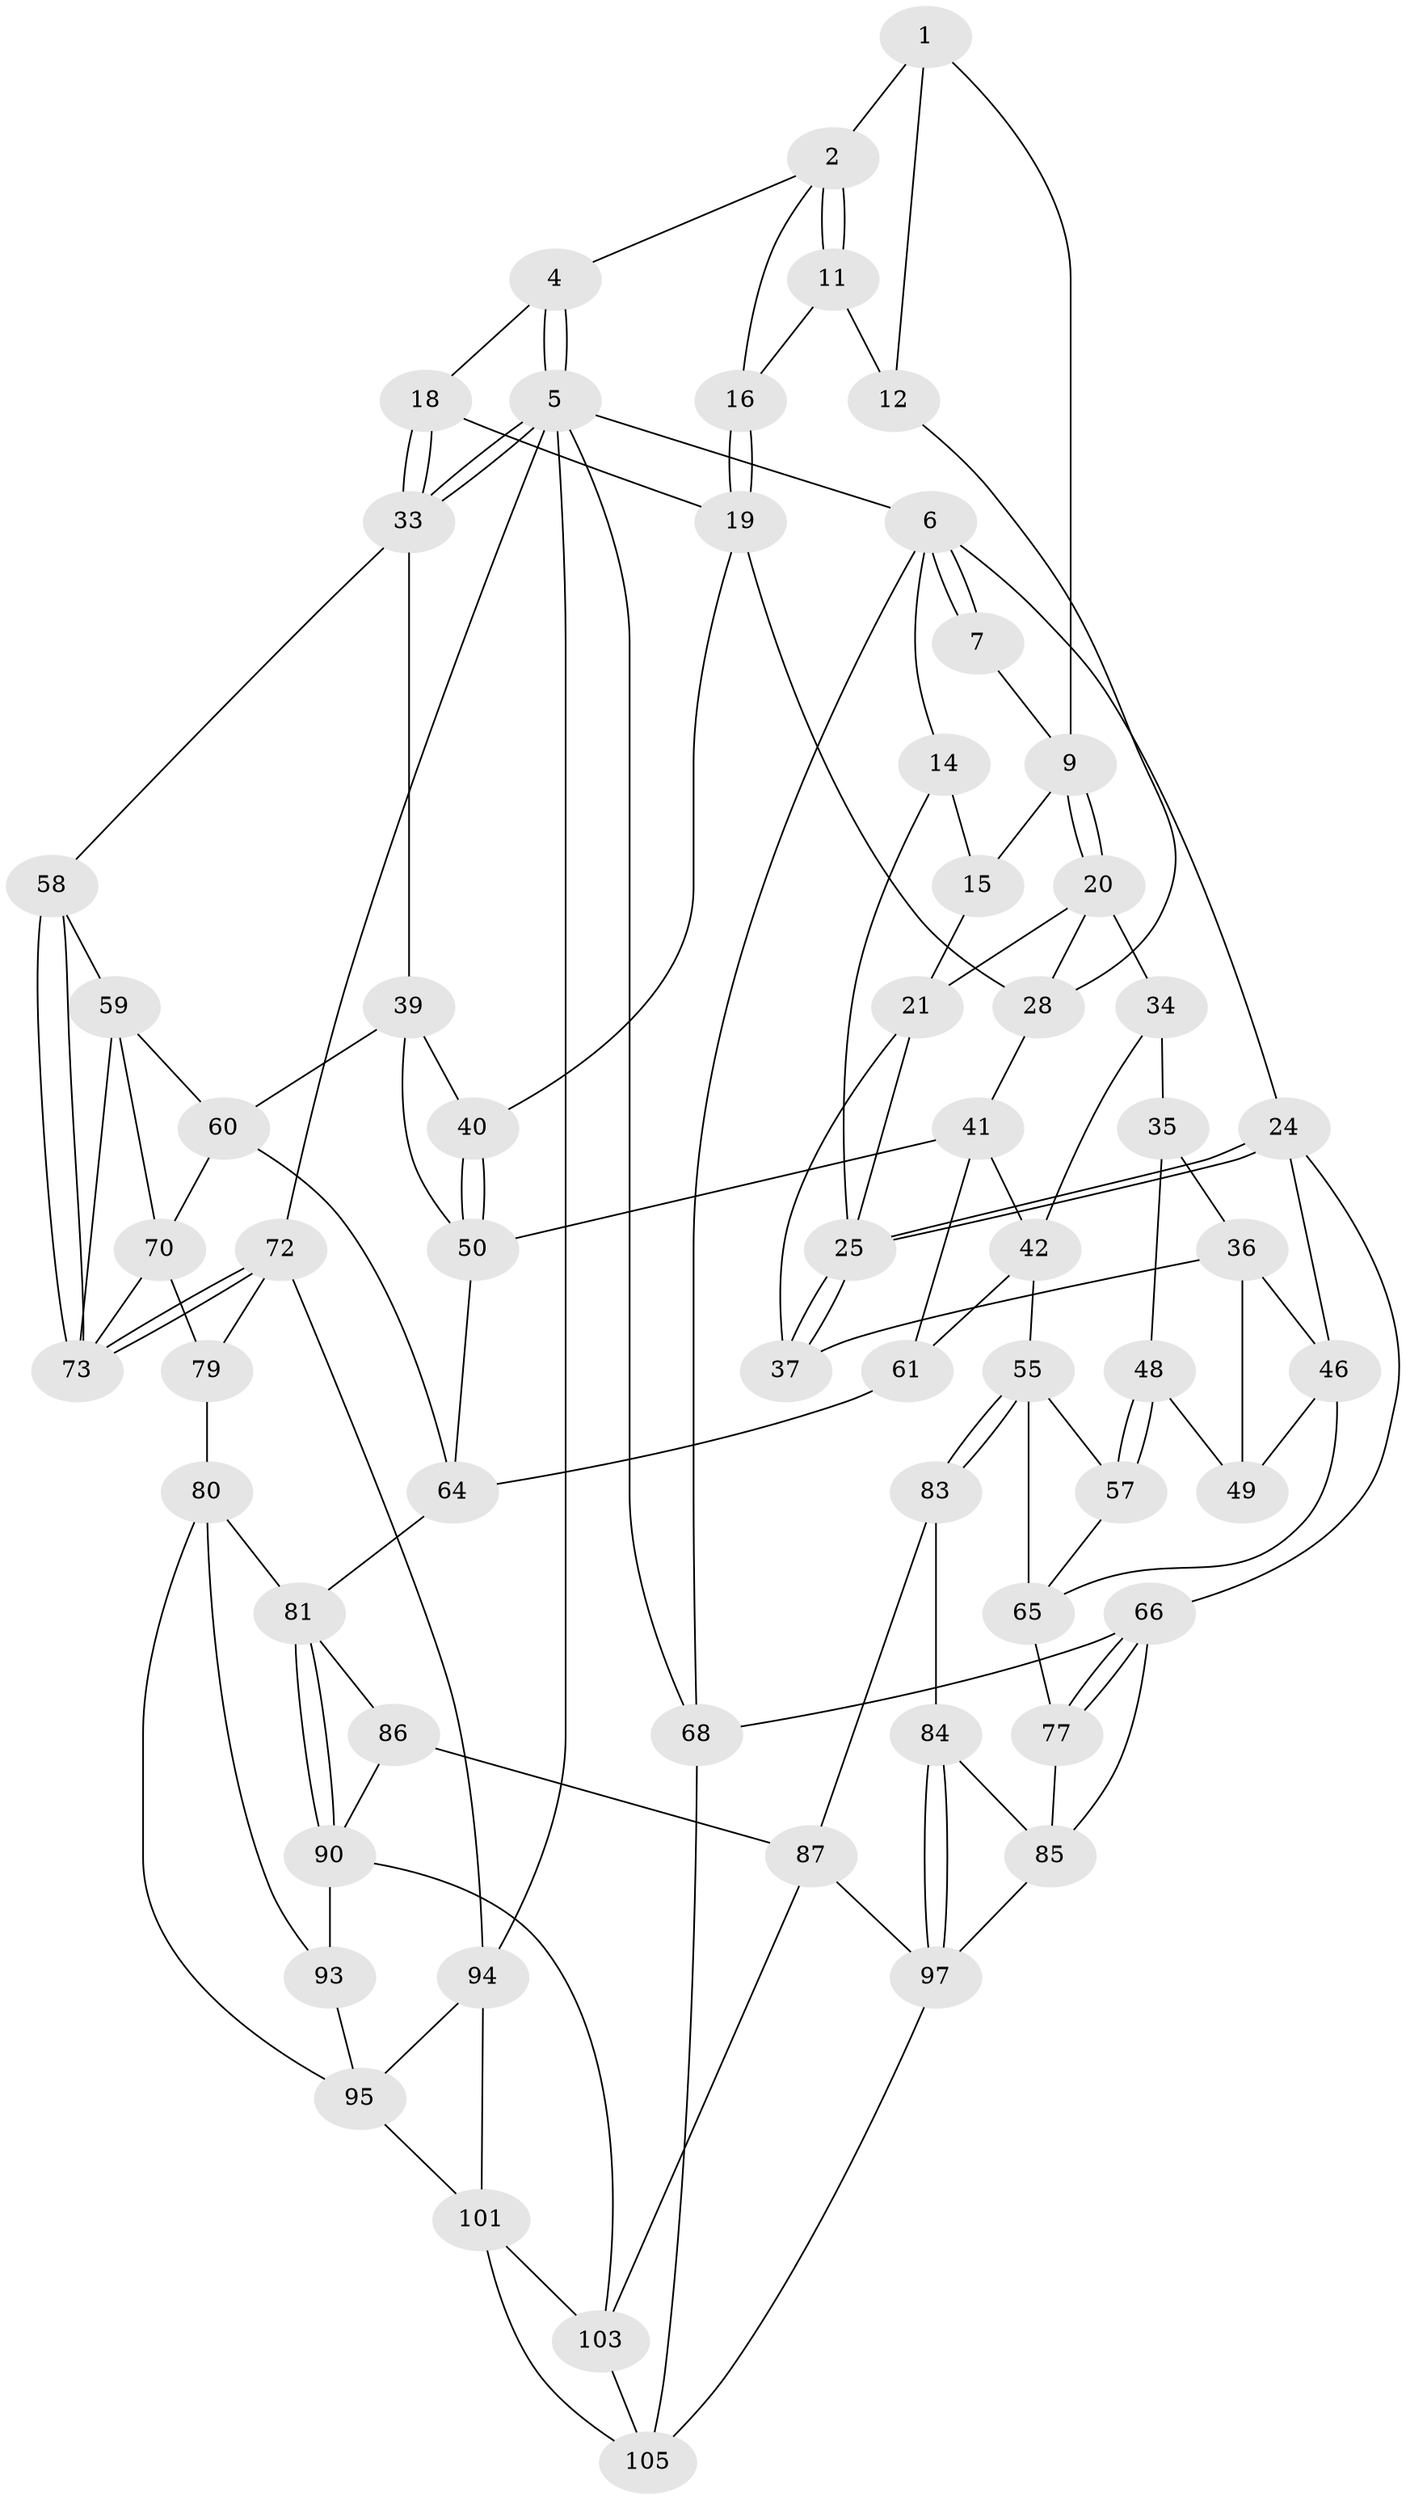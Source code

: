 // Generated by graph-tools (version 1.1) at 2025/52/02/27/25 19:52:43]
// undirected, 62 vertices, 130 edges
graph export_dot {
graph [start="1"]
  node [color=gray90,style=filled];
  1 [pos="+0.4867732996792281+0",super="+8"];
  2 [pos="+0.6696215635687859+0",super="+3"];
  4 [pos="+0.7461128949062054+0"];
  5 [pos="+1+0",super="+71"];
  6 [pos="+0+0",super="+13"];
  7 [pos="+0.20217849551487035+0"];
  9 [pos="+0.3649186830024404+0.10565410464887644",super="+10"];
  11 [pos="+0.5789488398386249+0.05345820000652548",super="+17"];
  12 [pos="+0.46308960609283106+0.05726992350205134",super="+27"];
  14 [pos="+0.09419290467008382+0.03189406803228815",super="+23"];
  15 [pos="+0.1895750894516064+0",super="+22"];
  16 [pos="+0.7259444662589808+0.17777491631284345"];
  18 [pos="+0.8759793710370009+0.13517494671821967"];
  19 [pos="+0.7319472801120582+0.1880307802595361",super="+31"];
  20 [pos="+0.3481879868103242+0.1502007775829115",super="+29"];
  21 [pos="+0.21661136787418925+0.16186610757886968",super="+30"];
  24 [pos="+0+0.2339631944733068",super="+47"];
  25 [pos="+0+0.22928903078495072",super="+26"];
  28 [pos="+0.4794152914792493+0.23716228507230447",super="+32"];
  33 [pos="+1+0.15107281294540717",super="+38"];
  34 [pos="+0.36904521818053665+0.27361815134458706",super="+43"];
  35 [pos="+0.22996091637183935+0.3130956608567579",super="+44"];
  36 [pos="+0.17984737200460185+0.2994533701868151",super="+45"];
  37 [pos="+0.17286175119807776+0.2847996263172751"];
  39 [pos="+0.9873858557305896+0.3473973242694898",super="+53"];
  40 [pos="+0.8023345162536051+0.33408440547202906"];
  41 [pos="+0.5838299831715058+0.37108289852582993",super="+52"];
  42 [pos="+0.4387363285049414+0.4316814638171036",super="+54"];
  46 [pos="+0+0.4945260347162161",super="+62"];
  48 [pos="+0.28401521838057275+0.47721107392363116"];
  49 [pos="+0.21136951999914516+0.4674480303446067"];
  50 [pos="+0.7998986777214491+0.48122909854907825",super="+51"];
  55 [pos="+0.4013965963035279+0.6710118066672934",super="+56"];
  57 [pos="+0.30263360547075263+0.532013790298155"];
  58 [pos="+1+0.3739199472769003"];
  59 [pos="+0.949905520356498+0.539634639115882",super="+69"];
  60 [pos="+0.9142048698804649+0.5472156078458731",super="+63"];
  61 [pos="+0.5438947972909777+0.6101478937344127"];
  64 [pos="+0.7588561577528032+0.5915294374813603",super="+74"];
  65 [pos="+0.13305452988361627+0.5887273191111383",super="+76"];
  66 [pos="+0+0.7839038053590758",super="+67"];
  68 [pos="+0+1"];
  70 [pos="+0.8796026046729083+0.6580999424534972",super="+78"];
  72 [pos="+1+0.8106869363883747",super="+89"];
  73 [pos="+1+0.6763408395937786",super="+75"];
  77 [pos="+0.14286015795067525+0.6421072944547056"];
  79 [pos="+0.8835137216804549+0.7395086959293878"];
  80 [pos="+0.796467912077954+0.7688349231111146",super="+92"];
  81 [pos="+0.7588956950063004+0.7625366873291263",super="+82"];
  83 [pos="+0.39935004124951673+0.7177510462213141"];
  84 [pos="+0.1728051137004882+0.7648069544706971"];
  85 [pos="+0.14387328161258867+0.7638698035397588",super="+96"];
  86 [pos="+0.5843602765679303+0.8304536721960083"];
  87 [pos="+0.457013157717732+0.8272792028527115",super="+88"];
  90 [pos="+0.7204425777099182+0.8881433247088991",super="+91"];
  93 [pos="+0.7929395385544715+0.8877026191115418"];
  94 [pos="+0.9313842744023396+0.8603003409691561",super="+100"];
  95 [pos="+0.8772057290411724+0.8873320613994143",super="+99"];
  97 [pos="+0.3165104617352396+0.8857537643618947",super="+98"];
  101 [pos="+0.8013680496082772+1",super="+102"];
  103 [pos="+0.6797692359354319+1",super="+104"];
  105 [pos="+0.3391447897329042+1",super="+106"];
  1 -- 2;
  1 -- 12;
  1 -- 9;
  2 -- 11;
  2 -- 11;
  2 -- 16;
  2 -- 4;
  4 -- 5;
  4 -- 5;
  4 -- 18;
  5 -- 6;
  5 -- 33;
  5 -- 33;
  5 -- 72;
  5 -- 68;
  5 -- 94;
  6 -- 7;
  6 -- 7;
  6 -- 68;
  6 -- 24;
  6 -- 14;
  7 -- 9;
  9 -- 20;
  9 -- 20;
  9 -- 15;
  11 -- 12 [weight=2];
  11 -- 16;
  12 -- 28;
  14 -- 15 [weight=2];
  14 -- 25;
  15 -- 21;
  16 -- 19;
  16 -- 19;
  18 -- 19;
  18 -- 33;
  18 -- 33;
  19 -- 40;
  19 -- 28;
  20 -- 21;
  20 -- 34;
  20 -- 28;
  21 -- 37;
  21 -- 25;
  24 -- 25;
  24 -- 25;
  24 -- 66;
  24 -- 46;
  25 -- 37;
  25 -- 37;
  28 -- 41;
  33 -- 58;
  33 -- 39;
  34 -- 35 [weight=2];
  34 -- 42;
  35 -- 36;
  35 -- 48;
  36 -- 37;
  36 -- 49;
  36 -- 46;
  39 -- 40;
  39 -- 50;
  39 -- 60;
  40 -- 50;
  40 -- 50;
  41 -- 42;
  41 -- 61;
  41 -- 50;
  42 -- 61;
  42 -- 55;
  46 -- 65;
  46 -- 49;
  48 -- 49;
  48 -- 57;
  48 -- 57;
  50 -- 64;
  55 -- 83;
  55 -- 83;
  55 -- 65;
  55 -- 57;
  57 -- 65;
  58 -- 59;
  58 -- 73;
  58 -- 73;
  59 -- 60;
  59 -- 73;
  59 -- 70;
  60 -- 64;
  60 -- 70;
  61 -- 64;
  64 -- 81;
  65 -- 77;
  66 -- 77;
  66 -- 77;
  66 -- 68;
  66 -- 85;
  68 -- 105;
  70 -- 79;
  70 -- 73;
  72 -- 73;
  72 -- 73;
  72 -- 94;
  72 -- 79;
  77 -- 85;
  79 -- 80;
  80 -- 81;
  80 -- 93;
  80 -- 95;
  81 -- 90;
  81 -- 90;
  81 -- 86;
  83 -- 84;
  83 -- 87;
  84 -- 85;
  84 -- 97;
  84 -- 97;
  85 -- 97;
  86 -- 87;
  86 -- 90;
  87 -- 97;
  87 -- 103;
  90 -- 93;
  90 -- 103;
  93 -- 95;
  94 -- 95;
  94 -- 101;
  95 -- 101;
  97 -- 105;
  101 -- 105;
  101 -- 103;
  103 -- 105;
}
